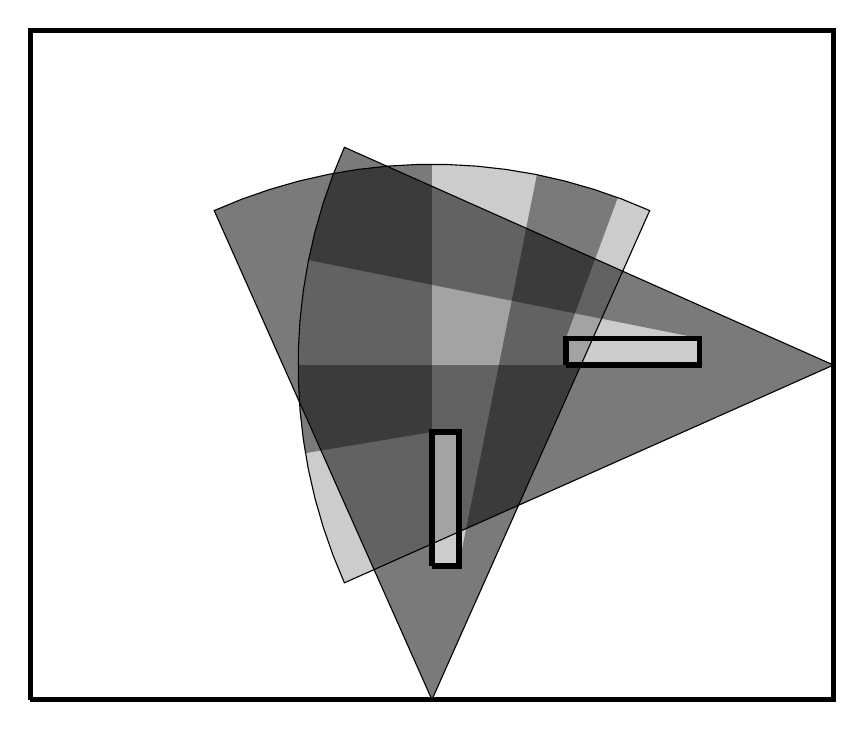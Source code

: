 % This file was created by matlab2tikz v0.4.0.
% Copyright (c) 2008--2013, Nico Schlömer <nico.schloemer@gmail.com>
% All rights reserved.
% 
% The latest updates can be retrieved from
%   http://www.mathworks.com/matlabcentral/fileexchange/22022-matlab2tikz
% where you can also make suggestions and rate matlab2tikz.
% 
% 
% 
\begin{tikzpicture}

\begin{axis}[%
width=5.086in,
height=5.459in,
scale only axis,
xmin=-300,
xmax=7300,
ymin=-1578.589,
ymax=6578.589,
hide axis,
axis x line*=bottom,
axis y line*=left
]
\addplot [
color=black,
solid,
line width=2.0pt,
forget plot
]
table[row sep=crcr]{
1000 0\\
7000 0\\
7000 5000\\
1000 5000\\
1000 0\\
};
\addplot [
color=black,
solid,
line width=2.0pt,
forget plot
]
table[row sep=crcr]{
4000 1000\\
4000 2000\\
4200 2000\\
4200 1000\\
4000 1000\\
};
\addplot [
color=black,
solid,
line width=2.0pt,
forget plot
]
table[row sep=crcr]{
5000 2500\\
5000 2700\\
6000 2700\\
6000 2500\\
5000 2500\\
};
\addplot [
color=black,
solid,
forget plot
]
table[row sep=crcr]{
4000 0\\
5626.947 3654.182\\
5420.428 3739.303\\
5209.48 3812.763\\
4994.76 3874.333\\
4776.937 3923.821\\
4556.692 3961.072\\
4334.711 3985.971\\
4111.687 3998.44\\
3888.313 3998.44\\
3665.289 3985.971\\
3443.308 3961.072\\
3223.063 3923.821\\
3005.24 3874.333\\
2790.52 3812.763\\
2579.572 3739.303\\
2373.053 3654.182\\
4000 0\\
};

\addplot [fill=black,opacity=2.0e-01,draw=none,forget plot] table[row sep=crcr]{
4000 0\\
5626.947 3654.182\\
5420.428 3739.303\\
5209.48 3812.763\\
4994.76 3874.333\\
4776.937 3923.821\\
4556.692 3961.072\\
4334.711 3985.971\\
4111.687 3998.44\\
3888.313 3998.44\\
3665.289 3985.971\\
3443.308 3961.072\\
3223.063 3923.821\\
3005.24 3874.333\\
2790.52 3812.763\\
2579.572 3739.303\\
2373.053 3654.182\\
4000 0\\
};

\addplot [fill=black,opacity=4.0e-01,draw=none,forget plot] table[row sep=crcr]{
4000 3998\\
3888 3998\\
3665 3986\\
3443 3961\\
3223 3924\\
3005 3874\\
2791 3813\\
2580 3739\\
2373 3654\\
4000 0\\
5113 2500\\
5000 2500\\
5000 2700\\
5388 3749\\
5209 3813\\
4995 3874\\
4784 3922\\
4200 1000\\
4000 1000\\
4000 3998\\
};
\addplot [
color=black,
solid,
forget plot
]
table[row sep=crcr]{
7000 2500\\
3345.818 4126.947\\
3260.697 3920.428\\
3187.237 3709.48\\
3125.667 3494.76\\
3076.179 3276.937\\
3038.928 3056.692\\
3014.029 2834.711\\
3001.56 2611.687\\
3001.56 2388.313\\
3014.029 2165.289\\
3038.928 1943.308\\
3076.179 1723.063\\
3125.667 1505.24\\
3187.237 1290.52\\
3260.697 1079.572\\
3345.818 873.053\\
7000 2500\\
};

\addplot [fill=black,opacity=2.0e-01,draw=none,forget plot] table[row sep=crcr]{
7000 2500\\
3345.818 4126.947\\
3260.697 3920.428\\
3187.237 3709.48\\
3125.667 3494.76\\
3076.179 3276.937\\
3038.928 3056.692\\
3014.029 2834.711\\
3001.56 2611.687\\
3001.56 2388.313\\
3014.029 2165.289\\
3038.928 1943.308\\
3076.179 1723.063\\
3125.667 1505.24\\
3187.237 1290.52\\
3260.697 1079.572\\
3345.818 873.053\\
7000 2500\\
};

\addplot [fill=black,opacity=4.0e-01,draw=none,forget plot] table[row sep=crcr]{
4200 1253\\
7000 2500\\
3346 4127\\
3261 3920\\
3187 3709\\
3126 3495\\
3077 3284\\
6000 2700\\
6000 2500\\
3002 2500\\
3002 2388\\
3014 2165\\
3039 1943\\
3055 1842\\
4000 2000\\
4200 2000\\
4200 1253\\
};
\end{axis}
\end{tikzpicture}%